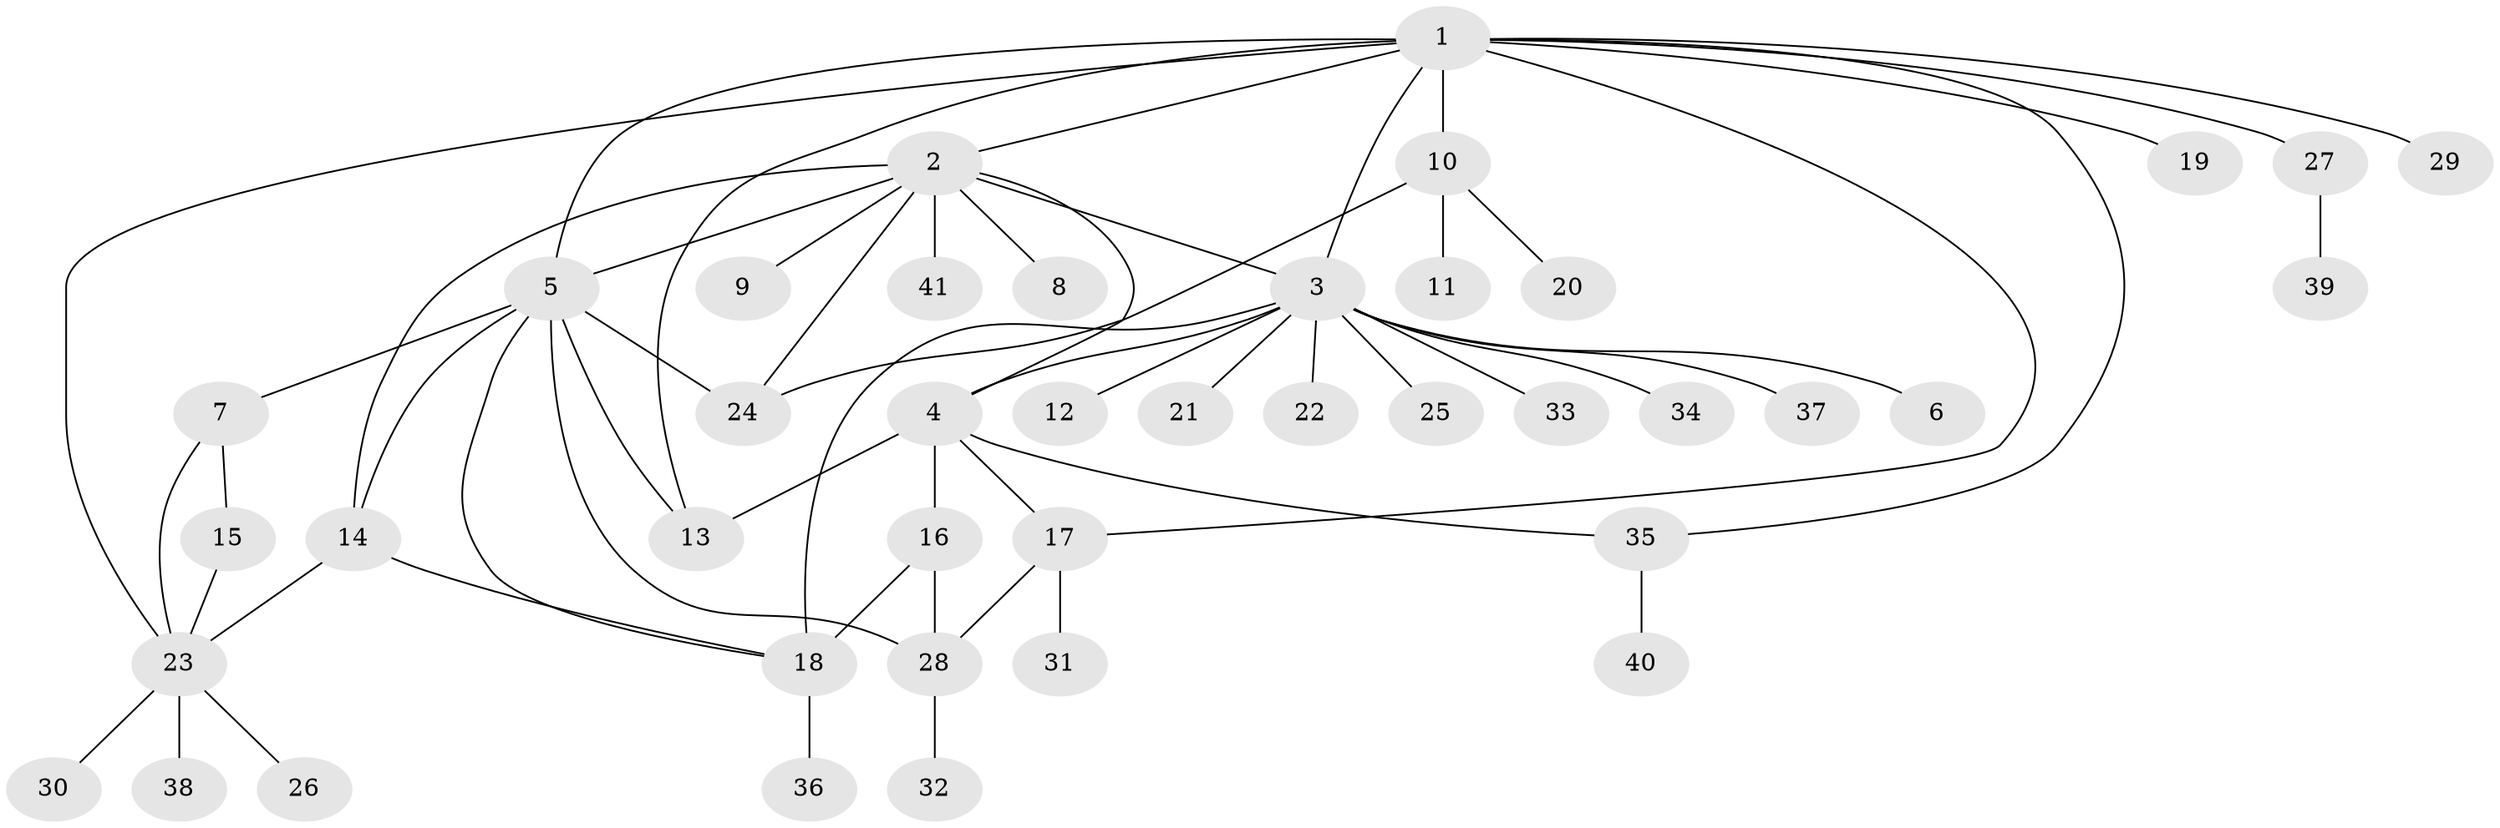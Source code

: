 // original degree distribution, {17: 0.014925373134328358, 10: 0.014925373134328358, 16: 0.014925373134328358, 3: 0.1044776119402985, 9: 0.014925373134328358, 1: 0.5522388059701493, 5: 0.05970149253731343, 7: 0.029850746268656716, 4: 0.04477611940298507, 2: 0.11940298507462686, 8: 0.014925373134328358, 6: 0.014925373134328358}
// Generated by graph-tools (version 1.1) at 2025/50/03/04/25 22:50:30]
// undirected, 41 vertices, 58 edges
graph export_dot {
  node [color=gray90,style=filled];
  1;
  2;
  3;
  4;
  5;
  6;
  7;
  8;
  9;
  10;
  11;
  12;
  13;
  14;
  15;
  16;
  17;
  18;
  19;
  20;
  21;
  22;
  23;
  24;
  25;
  26;
  27;
  28;
  29;
  30;
  31;
  32;
  33;
  34;
  35;
  36;
  37;
  38;
  39;
  40;
  41;
  1 -- 2 [weight=1.0];
  1 -- 3 [weight=1.0];
  1 -- 5 [weight=2.0];
  1 -- 10 [weight=1.0];
  1 -- 13 [weight=2.0];
  1 -- 17 [weight=1.0];
  1 -- 19 [weight=3.0];
  1 -- 23 [weight=1.0];
  1 -- 27 [weight=1.0];
  1 -- 29 [weight=1.0];
  1 -- 35 [weight=1.0];
  2 -- 3 [weight=1.0];
  2 -- 4 [weight=1.0];
  2 -- 5 [weight=1.0];
  2 -- 8 [weight=1.0];
  2 -- 9 [weight=1.0];
  2 -- 14 [weight=1.0];
  2 -- 24 [weight=1.0];
  2 -- 41 [weight=1.0];
  3 -- 4 [weight=3.0];
  3 -- 6 [weight=1.0];
  3 -- 12 [weight=1.0];
  3 -- 18 [weight=2.0];
  3 -- 21 [weight=1.0];
  3 -- 22 [weight=1.0];
  3 -- 25 [weight=1.0];
  3 -- 33 [weight=1.0];
  3 -- 34 [weight=1.0];
  3 -- 37 [weight=1.0];
  4 -- 13 [weight=3.0];
  4 -- 16 [weight=1.0];
  4 -- 17 [weight=1.0];
  4 -- 35 [weight=1.0];
  5 -- 7 [weight=1.0];
  5 -- 13 [weight=1.0];
  5 -- 14 [weight=1.0];
  5 -- 18 [weight=2.0];
  5 -- 24 [weight=5.0];
  5 -- 28 [weight=1.0];
  7 -- 15 [weight=2.0];
  7 -- 23 [weight=1.0];
  10 -- 11 [weight=1.0];
  10 -- 20 [weight=1.0];
  10 -- 24 [weight=1.0];
  14 -- 18 [weight=1.0];
  14 -- 23 [weight=1.0];
  15 -- 23 [weight=1.0];
  16 -- 18 [weight=2.0];
  16 -- 28 [weight=1.0];
  17 -- 28 [weight=1.0];
  17 -- 31 [weight=1.0];
  18 -- 36 [weight=1.0];
  23 -- 26 [weight=1.0];
  23 -- 30 [weight=1.0];
  23 -- 38 [weight=1.0];
  27 -- 39 [weight=1.0];
  28 -- 32 [weight=1.0];
  35 -- 40 [weight=1.0];
}
